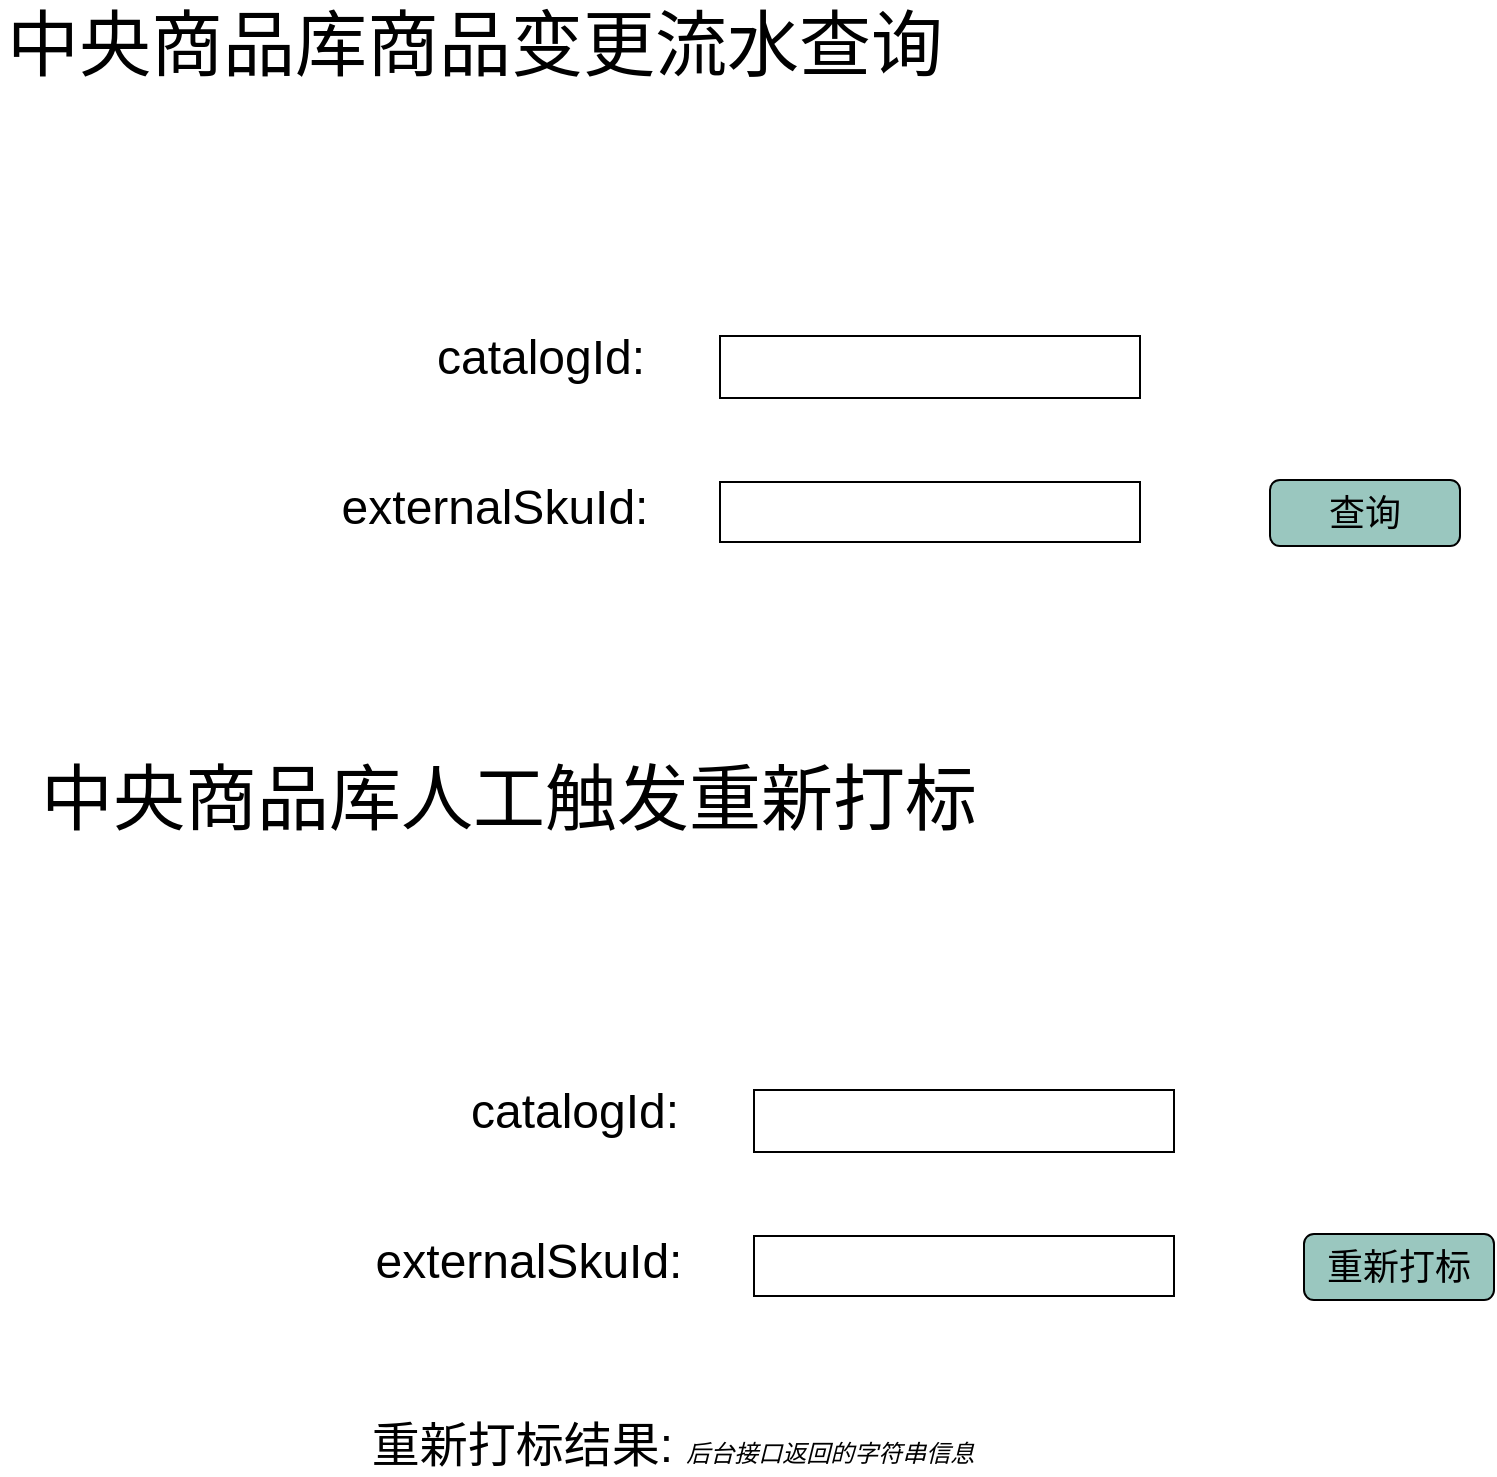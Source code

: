 <mxfile version="14.5.8" type="github">
  <diagram id="4PpXCW7olVrxSZSKQI_L" name="Page-1">
    <mxGraphModel dx="1064" dy="744" grid="0" gridSize="10" guides="1" tooltips="1" connect="1" arrows="1" fold="1" page="1" pageScale="1" pageWidth="827" pageHeight="1169" math="0" shadow="0">
      <root>
        <mxCell id="0" />
        <mxCell id="1" parent="0" />
        <mxCell id="b-yw0zgqSB7hZuDckbPi-1" value="" style="rounded=0;whiteSpace=wrap;html=1;" vertex="1" parent="1">
          <mxGeometry x="376" y="184" width="210" height="31" as="geometry" />
        </mxCell>
        <mxCell id="b-yw0zgqSB7hZuDckbPi-2" value="" style="rounded=0;whiteSpace=wrap;html=1;" vertex="1" parent="1">
          <mxGeometry x="376" y="257" width="210" height="30" as="geometry" />
        </mxCell>
        <mxCell id="b-yw0zgqSB7hZuDckbPi-3" value="&lt;font style=&quot;font-size: 24px&quot;&gt;catalogId:&lt;/font&gt;" style="text;html=1;resizable=0;autosize=1;align=center;verticalAlign=middle;points=[];fillColor=none;strokeColor=none;rounded=0;" vertex="1" parent="1">
          <mxGeometry x="228" y="184" width="115" height="22" as="geometry" />
        </mxCell>
        <mxCell id="b-yw0zgqSB7hZuDckbPi-4" value="&lt;font style=&quot;font-size: 24px&quot;&gt;externalSkuId:&lt;/font&gt;" style="text;html=1;resizable=0;autosize=1;align=center;verticalAlign=middle;points=[];fillColor=none;strokeColor=none;rounded=0;" vertex="1" parent="1">
          <mxGeometry x="180" y="259" width="166" height="22" as="geometry" />
        </mxCell>
        <mxCell id="b-yw0zgqSB7hZuDckbPi-5" value="&lt;font style=&quot;font-size: 18px&quot;&gt;查询&lt;/font&gt;" style="rounded=1;whiteSpace=wrap;html=1;fillColor=#9AC7BF;" vertex="1" parent="1">
          <mxGeometry x="651" y="256" width="95" height="33" as="geometry" />
        </mxCell>
        <mxCell id="b-yw0zgqSB7hZuDckbPi-6" value="&lt;font style=&quot;font-size: 36px&quot;&gt;中央商品库商品变更流水查询&lt;/font&gt;" style="text;html=1;resizable=0;autosize=1;align=center;verticalAlign=middle;points=[];fillColor=none;strokeColor=none;rounded=0;" vertex="1" parent="1">
          <mxGeometry x="16" y="25" width="473" height="26" as="geometry" />
        </mxCell>
        <mxCell id="b-yw0zgqSB7hZuDckbPi-14" value="" style="rounded=0;whiteSpace=wrap;html=1;" vertex="1" parent="1">
          <mxGeometry x="393" y="561" width="210" height="31" as="geometry" />
        </mxCell>
        <mxCell id="b-yw0zgqSB7hZuDckbPi-15" value="" style="rounded=0;whiteSpace=wrap;html=1;" vertex="1" parent="1">
          <mxGeometry x="393" y="634" width="210" height="30" as="geometry" />
        </mxCell>
        <mxCell id="b-yw0zgqSB7hZuDckbPi-16" value="&lt;font style=&quot;font-size: 24px&quot;&gt;catalogId:&lt;/font&gt;" style="text;html=1;resizable=0;autosize=1;align=center;verticalAlign=middle;points=[];fillColor=none;strokeColor=none;rounded=0;" vertex="1" parent="1">
          <mxGeometry x="245" y="561" width="115" height="22" as="geometry" />
        </mxCell>
        <mxCell id="b-yw0zgqSB7hZuDckbPi-17" value="&lt;font style=&quot;font-size: 24px&quot;&gt;externalSkuId:&lt;/font&gt;" style="text;html=1;resizable=0;autosize=1;align=center;verticalAlign=middle;points=[];fillColor=none;strokeColor=none;rounded=0;" vertex="1" parent="1">
          <mxGeometry x="197" y="636" width="166" height="22" as="geometry" />
        </mxCell>
        <mxCell id="b-yw0zgqSB7hZuDckbPi-18" value="&lt;font size=&quot;4&quot;&gt;重新打标&lt;/font&gt;" style="rounded=1;whiteSpace=wrap;html=1;fillColor=#9AC7BF;" vertex="1" parent="1">
          <mxGeometry x="668" y="633" width="95" height="33" as="geometry" />
        </mxCell>
        <mxCell id="b-yw0zgqSB7hZuDckbPi-19" value="&lt;font style=&quot;font-size: 36px&quot;&gt;中央商品库人工触发重新打标&lt;/font&gt;" style="text;html=1;resizable=0;autosize=1;align=center;verticalAlign=middle;points=[];fillColor=none;strokeColor=none;rounded=0;" vertex="1" parent="1">
          <mxGeometry x="33" y="402" width="473" height="26" as="geometry" />
        </mxCell>
        <mxCell id="b-yw0zgqSB7hZuDckbPi-20" value="&lt;div&gt;&lt;font size=&quot;5&quot;&gt;重新打标结果: &lt;/font&gt;&lt;i&gt;&lt;font style=&quot;font-size: 12px&quot;&gt;后台接口返回的字符串信息&lt;/font&gt;&lt;/i&gt;&lt;/div&gt;" style="text;html=1;resizable=0;autosize=1;align=center;verticalAlign=middle;points=[];fillColor=none;strokeColor=none;rounded=0;" vertex="1" parent="1">
          <mxGeometry x="194" y="728" width="316" height="22" as="geometry" />
        </mxCell>
      </root>
    </mxGraphModel>
  </diagram>
</mxfile>
